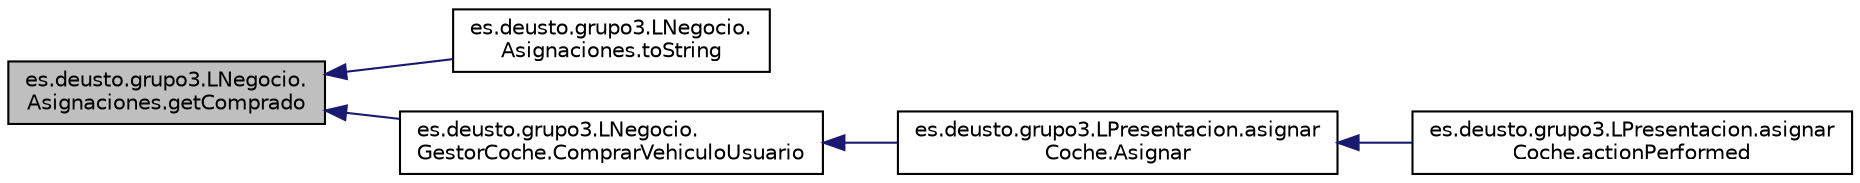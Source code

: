 digraph "es.deusto.grupo3.LNegocio.Asignaciones.getComprado"
{
  edge [fontname="Helvetica",fontsize="10",labelfontname="Helvetica",labelfontsize="10"];
  node [fontname="Helvetica",fontsize="10",shape=record];
  rankdir="LR";
  Node19 [label="es.deusto.grupo3.LNegocio.\lAsignaciones.getComprado",height=0.2,width=0.4,color="black", fillcolor="grey75", style="filled", fontcolor="black"];
  Node19 -> Node20 [dir="back",color="midnightblue",fontsize="10",style="solid",fontname="Helvetica"];
  Node20 [label="es.deusto.grupo3.LNegocio.\lAsignaciones.toString",height=0.2,width=0.4,color="black", fillcolor="white", style="filled",URL="$classes_1_1deusto_1_1grupo3_1_1_l_negocio_1_1_asignaciones.html#aa336d6688fce2735e9b4f3092eef4674"];
  Node19 -> Node21 [dir="back",color="midnightblue",fontsize="10",style="solid",fontname="Helvetica"];
  Node21 [label="es.deusto.grupo3.LNegocio.\lGestorCoche.ComprarVehiculoUsuario",height=0.2,width=0.4,color="black", fillcolor="white", style="filled",URL="$classes_1_1deusto_1_1grupo3_1_1_l_negocio_1_1_gestor_coche.html#a64f8c2566a17e2d59dcc21b52a507592"];
  Node21 -> Node22 [dir="back",color="midnightblue",fontsize="10",style="solid",fontname="Helvetica"];
  Node22 [label="es.deusto.grupo3.LPresentacion.asignar\lCoche.Asignar",height=0.2,width=0.4,color="black", fillcolor="white", style="filled",URL="$classes_1_1deusto_1_1grupo3_1_1_l_presentacion_1_1asignar_coche.html#ae114a5597466d83f6ae46dd03a495b99"];
  Node22 -> Node23 [dir="back",color="midnightblue",fontsize="10",style="solid",fontname="Helvetica"];
  Node23 [label="es.deusto.grupo3.LPresentacion.asignar\lCoche.actionPerformed",height=0.2,width=0.4,color="black", fillcolor="white", style="filled",URL="$classes_1_1deusto_1_1grupo3_1_1_l_presentacion_1_1asignar_coche.html#a30c5071710d7ef69cbb77ba6ecb65041"];
}
